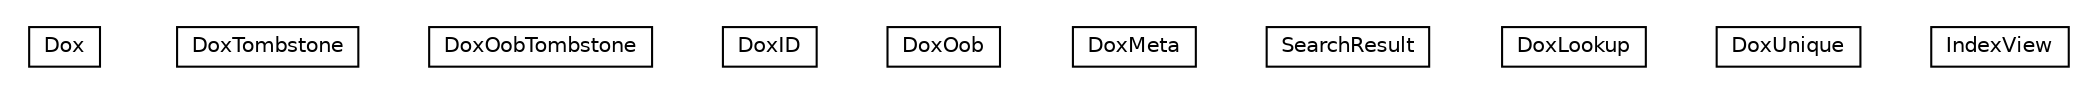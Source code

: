 #!/usr/local/bin/dot
#
# Class diagram 
# Generated by UMLGraph version R5_6-24-gf6e263 (http://www.umlgraph.org/)
#

digraph G {
	edge [fontname="Helvetica",fontsize=10,labelfontname="Helvetica",labelfontsize=10];
	node [fontname="Helvetica",fontsize=10,shape=plaintext];
	nodesep=0.25;
	ranksep=0.5;
	// net.trajano.doxdb.Dox
	c0 [label=<<table title="net.trajano.doxdb.Dox" border="0" cellborder="1" cellspacing="0" cellpadding="2" port="p" href="./Dox.html">
		<tr><td><table border="0" cellspacing="0" cellpadding="1">
<tr><td align="center" balign="center"> Dox </td></tr>
		</table></td></tr>
		</table>>, URL="./Dox.html", fontname="Helvetica", fontcolor="black", fontsize=10.0];
	// net.trajano.doxdb.DoxTombstone
	c1 [label=<<table title="net.trajano.doxdb.DoxTombstone" border="0" cellborder="1" cellspacing="0" cellpadding="2" port="p" href="./DoxTombstone.html">
		<tr><td><table border="0" cellspacing="0" cellpadding="1">
<tr><td align="center" balign="center"> DoxTombstone </td></tr>
		</table></td></tr>
		</table>>, URL="./DoxTombstone.html", fontname="Helvetica", fontcolor="black", fontsize=10.0];
	// net.trajano.doxdb.DoxOobTombstone
	c2 [label=<<table title="net.trajano.doxdb.DoxOobTombstone" border="0" cellborder="1" cellspacing="0" cellpadding="2" port="p" href="./DoxOobTombstone.html">
		<tr><td><table border="0" cellspacing="0" cellpadding="1">
<tr><td align="center" balign="center"> DoxOobTombstone </td></tr>
		</table></td></tr>
		</table>>, URL="./DoxOobTombstone.html", fontname="Helvetica", fontcolor="black", fontsize=10.0];
	// net.trajano.doxdb.DoxID
	c3 [label=<<table title="net.trajano.doxdb.DoxID" border="0" cellborder="1" cellspacing="0" cellpadding="2" port="p" href="./DoxID.html">
		<tr><td><table border="0" cellspacing="0" cellpadding="1">
<tr><td align="center" balign="center"> DoxID </td></tr>
		</table></td></tr>
		</table>>, URL="./DoxID.html", fontname="Helvetica", fontcolor="black", fontsize=10.0];
	// net.trajano.doxdb.DoxOob
	c4 [label=<<table title="net.trajano.doxdb.DoxOob" border="0" cellborder="1" cellspacing="0" cellpadding="2" port="p" href="./DoxOob.html">
		<tr><td><table border="0" cellspacing="0" cellpadding="1">
<tr><td align="center" balign="center"> DoxOob </td></tr>
		</table></td></tr>
		</table>>, URL="./DoxOob.html", fontname="Helvetica", fontcolor="black", fontsize=10.0];
	// net.trajano.doxdb.DoxMeta
	c5 [label=<<table title="net.trajano.doxdb.DoxMeta" border="0" cellborder="1" cellspacing="0" cellpadding="2" port="p" href="./DoxMeta.html">
		<tr><td><table border="0" cellspacing="0" cellpadding="1">
<tr><td align="center" balign="center"> DoxMeta </td></tr>
		</table></td></tr>
		</table>>, URL="./DoxMeta.html", fontname="Helvetica", fontcolor="black", fontsize=10.0];
	// net.trajano.doxdb.SearchResult
	c6 [label=<<table title="net.trajano.doxdb.SearchResult" border="0" cellborder="1" cellspacing="0" cellpadding="2" port="p" href="./SearchResult.html">
		<tr><td><table border="0" cellspacing="0" cellpadding="1">
<tr><td align="center" balign="center"> SearchResult </td></tr>
		</table></td></tr>
		</table>>, URL="./SearchResult.html", fontname="Helvetica", fontcolor="black", fontsize=10.0];
	// net.trajano.doxdb.DoxLookup
	c7 [label=<<table title="net.trajano.doxdb.DoxLookup" border="0" cellborder="1" cellspacing="0" cellpadding="2" port="p" href="./DoxLookup.html">
		<tr><td><table border="0" cellspacing="0" cellpadding="1">
<tr><td align="center" balign="center"> DoxLookup </td></tr>
		</table></td></tr>
		</table>>, URL="./DoxLookup.html", fontname="Helvetica", fontcolor="black", fontsize=10.0];
	// net.trajano.doxdb.DoxUnique
	c8 [label=<<table title="net.trajano.doxdb.DoxUnique" border="0" cellborder="1" cellspacing="0" cellpadding="2" port="p" href="./DoxUnique.html">
		<tr><td><table border="0" cellspacing="0" cellpadding="1">
<tr><td align="center" balign="center"> DoxUnique </td></tr>
		</table></td></tr>
		</table>>, URL="./DoxUnique.html", fontname="Helvetica", fontcolor="black", fontsize=10.0];
	// net.trajano.doxdb.IndexView
	c9 [label=<<table title="net.trajano.doxdb.IndexView" border="0" cellborder="1" cellspacing="0" cellpadding="2" port="p" href="./IndexView.html">
		<tr><td><table border="0" cellspacing="0" cellpadding="1">
<tr><td align="center" balign="center"> IndexView </td></tr>
		</table></td></tr>
		</table>>, URL="./IndexView.html", fontname="Helvetica", fontcolor="black", fontsize=10.0];
}

